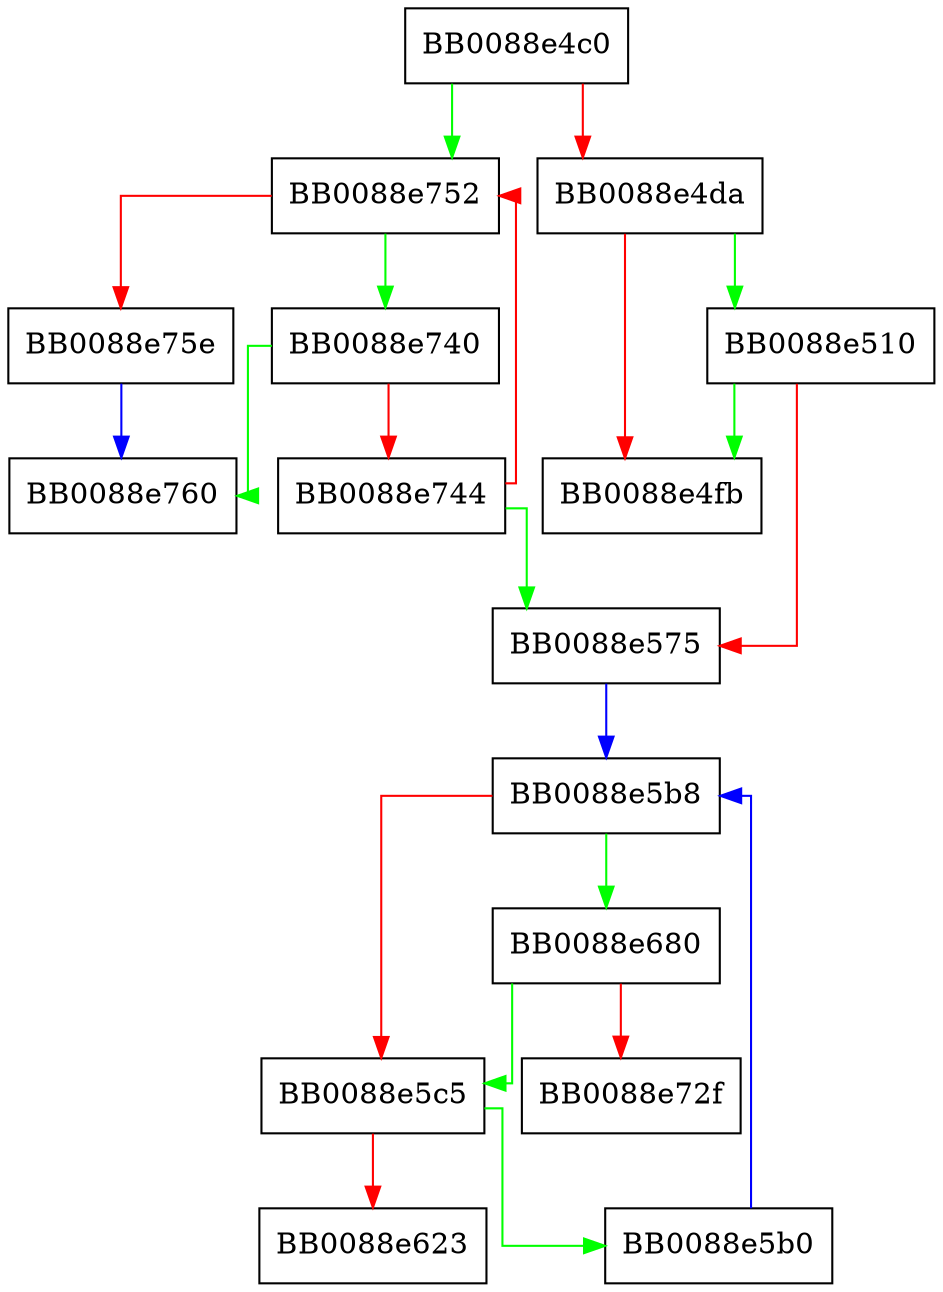 digraph __strcmp_sse2_unaligned {
  node [shape="box"];
  graph [splines=ortho];
  BB0088e4c0 -> BB0088e752 [color="green"];
  BB0088e4c0 -> BB0088e4da [color="red"];
  BB0088e4da -> BB0088e510 [color="green"];
  BB0088e4da -> BB0088e4fb [color="red"];
  BB0088e510 -> BB0088e4fb [color="green"];
  BB0088e510 -> BB0088e575 [color="red"];
  BB0088e575 -> BB0088e5b8 [color="blue"];
  BB0088e5b0 -> BB0088e5b8 [color="blue"];
  BB0088e5b8 -> BB0088e680 [color="green"];
  BB0088e5b8 -> BB0088e5c5 [color="red"];
  BB0088e5c5 -> BB0088e5b0 [color="green"];
  BB0088e5c5 -> BB0088e623 [color="red"];
  BB0088e680 -> BB0088e5c5 [color="green"];
  BB0088e680 -> BB0088e72f [color="red"];
  BB0088e740 -> BB0088e760 [color="green"];
  BB0088e740 -> BB0088e744 [color="red"];
  BB0088e744 -> BB0088e575 [color="green"];
  BB0088e744 -> BB0088e752 [color="red"];
  BB0088e752 -> BB0088e740 [color="green"];
  BB0088e752 -> BB0088e75e [color="red"];
  BB0088e75e -> BB0088e760 [color="blue"];
}